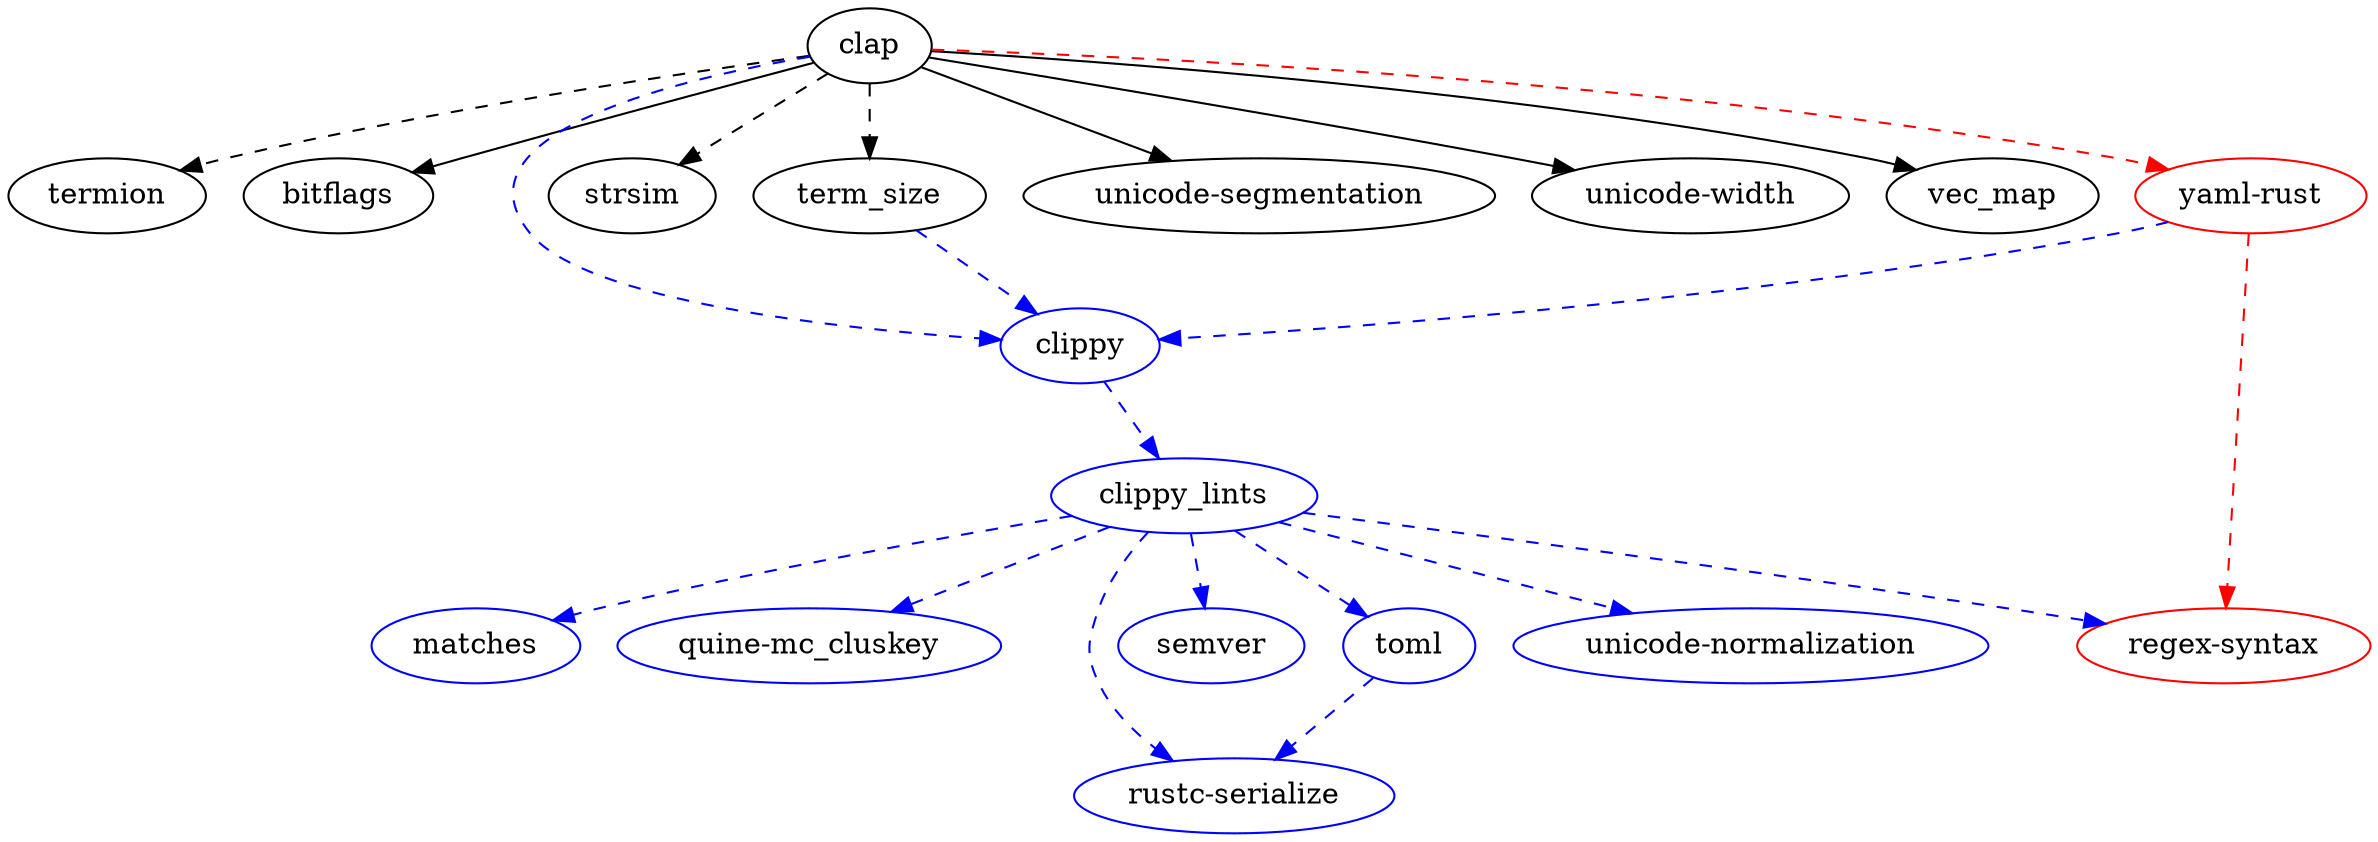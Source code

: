 digraph dependencies {
	N0[label="clap"];
	N1[label="termion"];
	N2[label="bitflags"];
	N3[label="clippy",color=blue];
	N4[label="strsim"];
	N5[label="term_size"];
	N6[label="unicode-segmentation"];
	N7[label="unicode-width"];
	N8[label="vec_map"];
	N9[label="yaml-rust",color=red];
	N10[label="clippy_lints",color=blue];
	N11[label="matches",color=blue];
	N12[label="quine-mc_cluskey",color=blue];
	N13[label="regex-syntax",color=red];
	N14[label="rustc-serialize",color=blue];
	N15[label="semver",color=blue];
	N16[label="toml",color=blue];
	N17[label="unicode-normalization",color=blue];
	N0 -> N1[label="",style=dashed];
	N0 -> N2[label=""];
	N0 -> N3[label="",style=dashed,color=blue];
	N0 -> N4[label="",style=dashed];
	N0 -> N5[label="",style=dashed];
	N0 -> N6[label=""];
	N0 -> N7[label=""];
	N0 -> N8[label=""];
	N0 -> N9[label="",style=dashed,color=red];
	N3 -> N10[label="",style=dashed,color=blue];
	N5 -> N3[label="",style=dashed,color=blue];
	N9 -> N3[label="",style=dashed,color=blue];
	N9 -> N13[label="",style=dashed,color=red];
	N10 -> N11[label="",style=dashed,color=blue];
	N10 -> N12[label="",style=dashed,color=blue];
	N10 -> N13[label="",style=dashed,color=blue];
	N10 -> N14[label="",style=dashed,color=blue];
	N10 -> N15[label="",style=dashed,color=blue];
	N10 -> N16[label="",style=dashed,color=blue];
	N10 -> N17[label="",style=dashed,color=blue];
	N16 -> N14[label="",style=dashed,color=blue];
}
